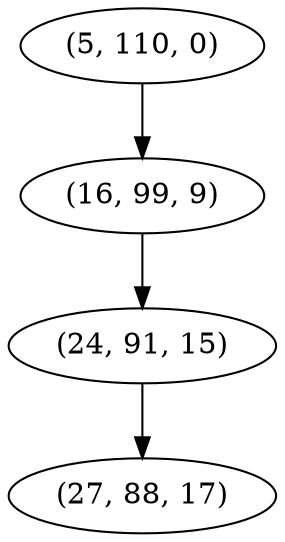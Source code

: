 digraph tree {
    "(5, 110, 0)";
    "(16, 99, 9)";
    "(24, 91, 15)";
    "(27, 88, 17)";
    "(5, 110, 0)" -> "(16, 99, 9)";
    "(16, 99, 9)" -> "(24, 91, 15)";
    "(24, 91, 15)" -> "(27, 88, 17)";
}
